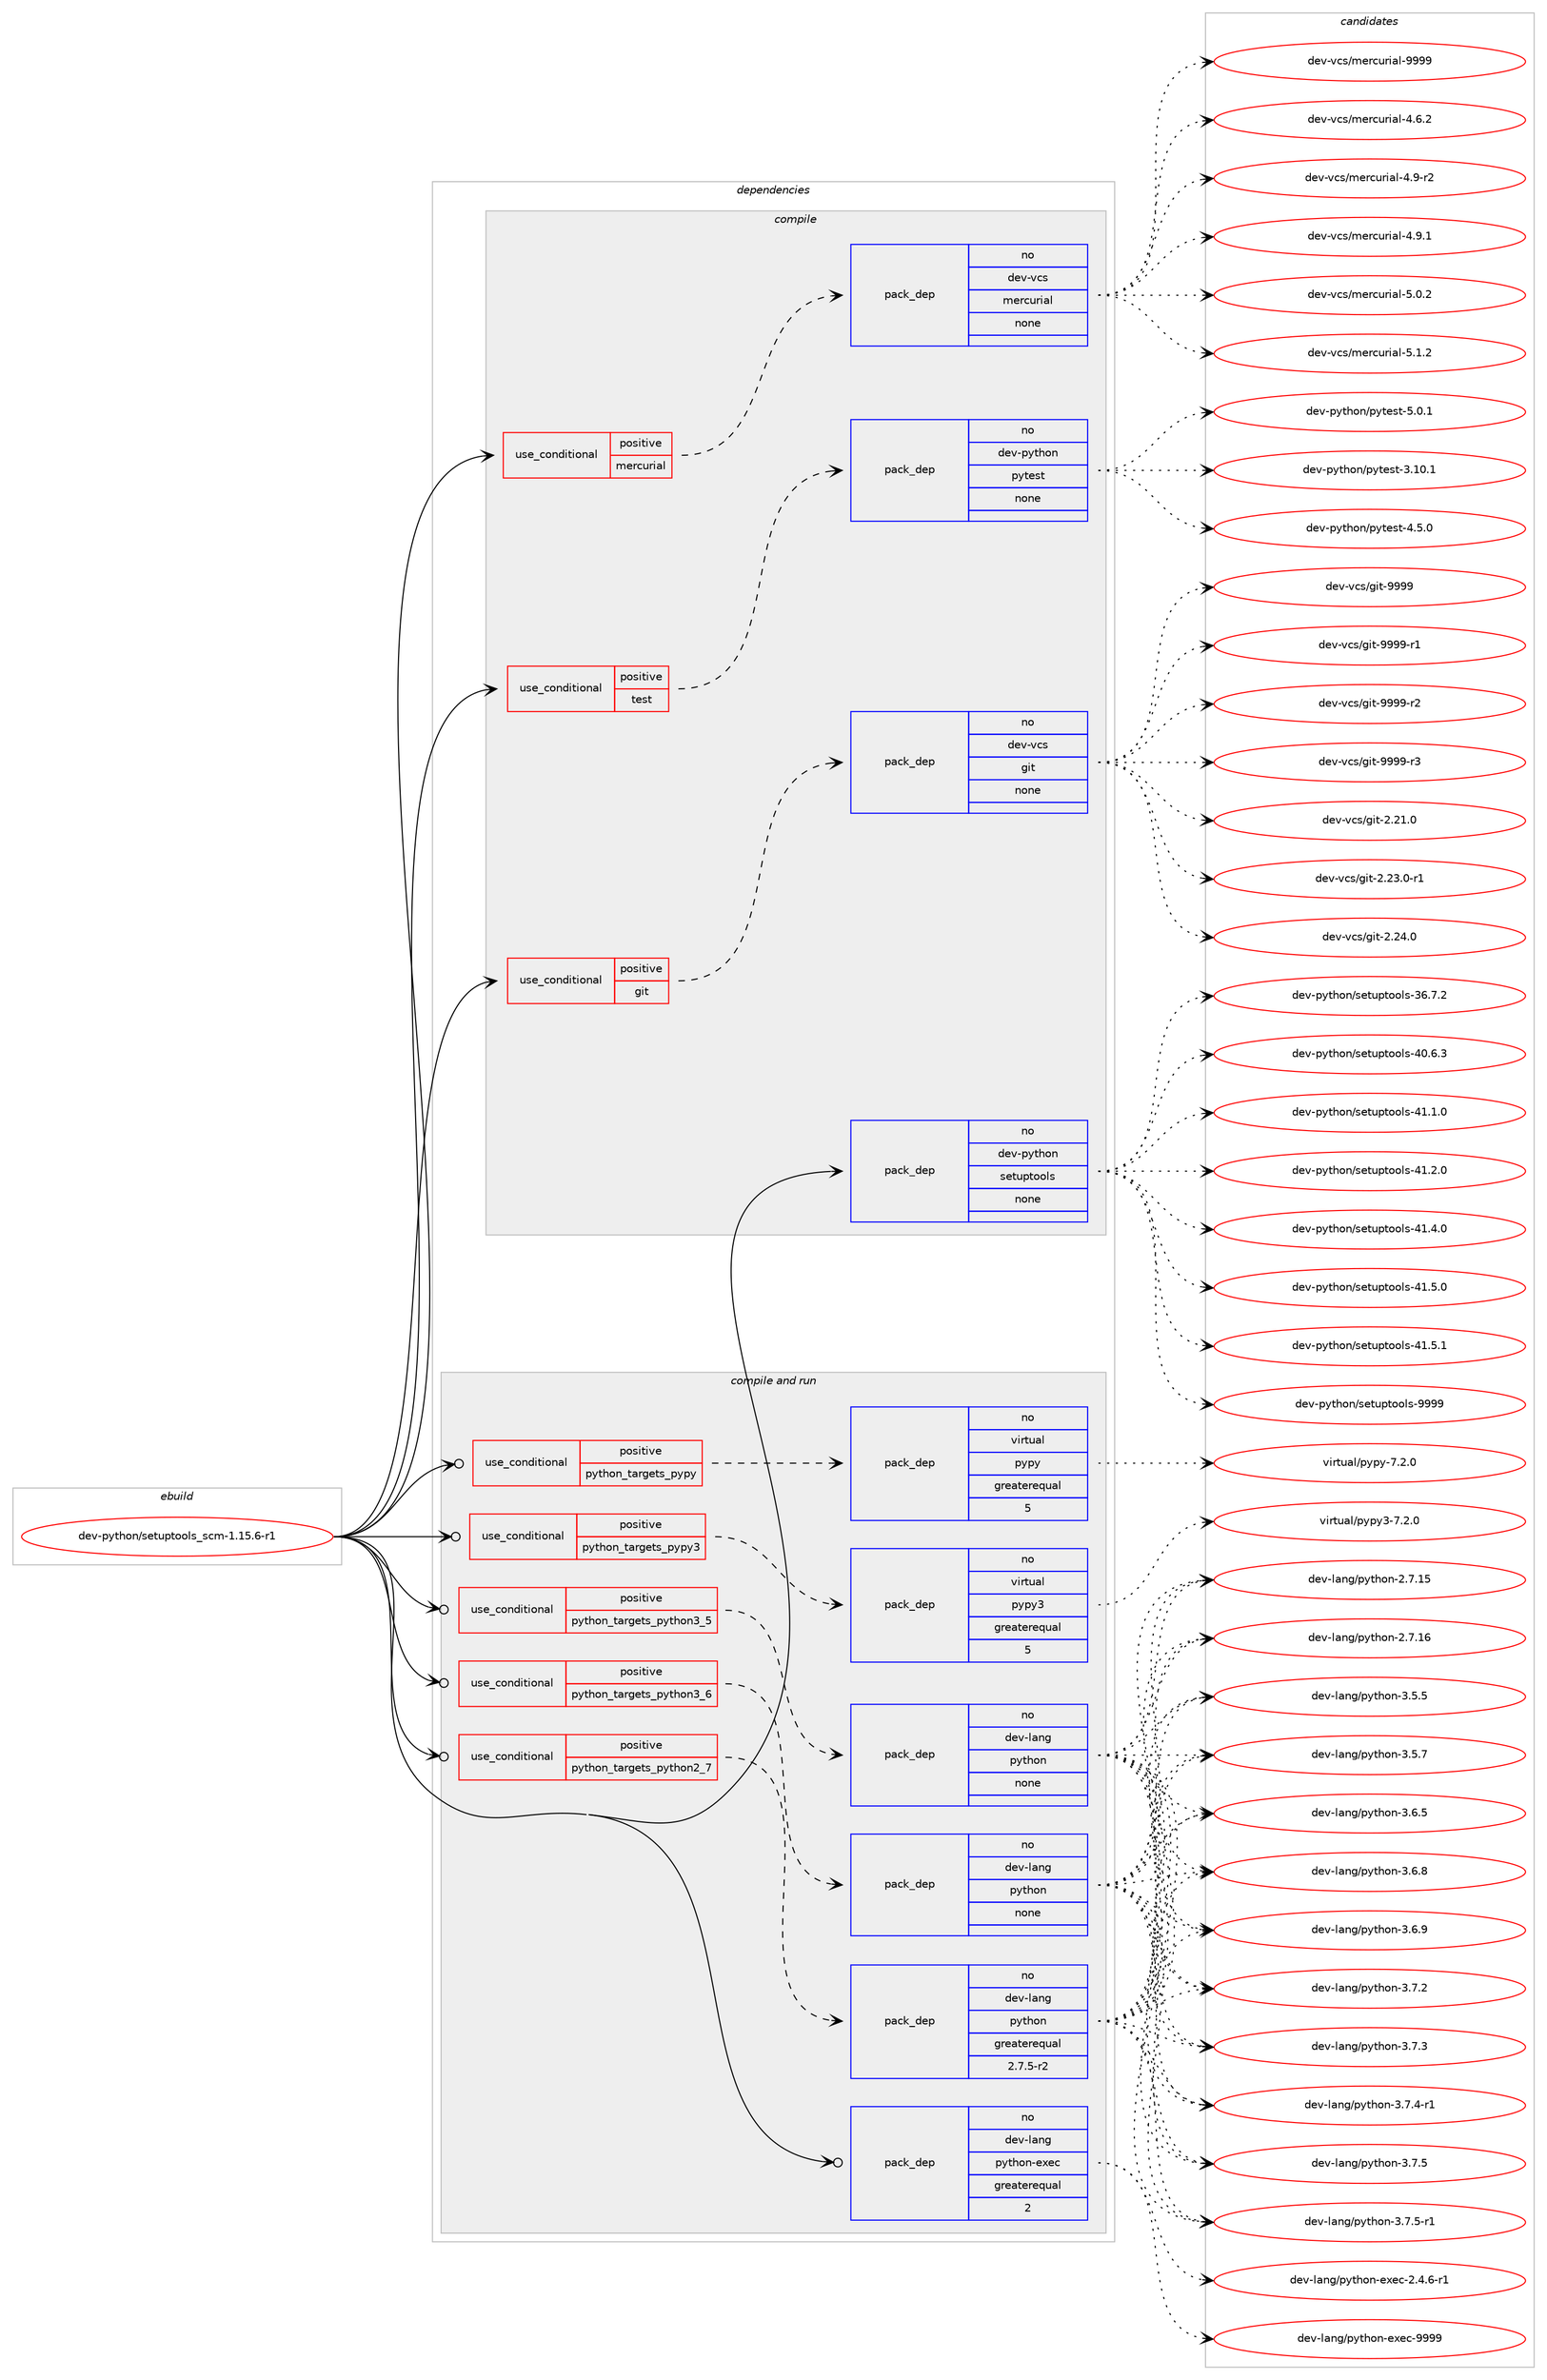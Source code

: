 digraph prolog {

# *************
# Graph options
# *************

newrank=true;
concentrate=true;
compound=true;
graph [rankdir=LR,fontname=Helvetica,fontsize=10,ranksep=1.5];#, ranksep=2.5, nodesep=0.2];
edge  [arrowhead=vee];
node  [fontname=Helvetica,fontsize=10];

# **********
# The ebuild
# **********

subgraph cluster_leftcol {
color=gray;
rank=same;
label=<<i>ebuild</i>>;
id [label="dev-python/setuptools_scm-1.15.6-r1", color=red, width=4, href="../dev-python/setuptools_scm-1.15.6-r1.svg"];
}

# ****************
# The dependencies
# ****************

subgraph cluster_midcol {
color=gray;
label=<<i>dependencies</i>>;
subgraph cluster_compile {
fillcolor="#eeeeee";
style=filled;
label=<<i>compile</i>>;
subgraph cond149273 {
dependency637030 [label=<<TABLE BORDER="0" CELLBORDER="1" CELLSPACING="0" CELLPADDING="4"><TR><TD ROWSPAN="3" CELLPADDING="10">use_conditional</TD></TR><TR><TD>positive</TD></TR><TR><TD>git</TD></TR></TABLE>>, shape=none, color=red];
subgraph pack475876 {
dependency637031 [label=<<TABLE BORDER="0" CELLBORDER="1" CELLSPACING="0" CELLPADDING="4" WIDTH="220"><TR><TD ROWSPAN="6" CELLPADDING="30">pack_dep</TD></TR><TR><TD WIDTH="110">no</TD></TR><TR><TD>dev-vcs</TD></TR><TR><TD>git</TD></TR><TR><TD>none</TD></TR><TR><TD></TD></TR></TABLE>>, shape=none, color=blue];
}
dependency637030:e -> dependency637031:w [weight=20,style="dashed",arrowhead="vee"];
}
id:e -> dependency637030:w [weight=20,style="solid",arrowhead="vee"];
subgraph cond149274 {
dependency637032 [label=<<TABLE BORDER="0" CELLBORDER="1" CELLSPACING="0" CELLPADDING="4"><TR><TD ROWSPAN="3" CELLPADDING="10">use_conditional</TD></TR><TR><TD>positive</TD></TR><TR><TD>mercurial</TD></TR></TABLE>>, shape=none, color=red];
subgraph pack475877 {
dependency637033 [label=<<TABLE BORDER="0" CELLBORDER="1" CELLSPACING="0" CELLPADDING="4" WIDTH="220"><TR><TD ROWSPAN="6" CELLPADDING="30">pack_dep</TD></TR><TR><TD WIDTH="110">no</TD></TR><TR><TD>dev-vcs</TD></TR><TR><TD>mercurial</TD></TR><TR><TD>none</TD></TR><TR><TD></TD></TR></TABLE>>, shape=none, color=blue];
}
dependency637032:e -> dependency637033:w [weight=20,style="dashed",arrowhead="vee"];
}
id:e -> dependency637032:w [weight=20,style="solid",arrowhead="vee"];
subgraph cond149275 {
dependency637034 [label=<<TABLE BORDER="0" CELLBORDER="1" CELLSPACING="0" CELLPADDING="4"><TR><TD ROWSPAN="3" CELLPADDING="10">use_conditional</TD></TR><TR><TD>positive</TD></TR><TR><TD>test</TD></TR></TABLE>>, shape=none, color=red];
subgraph pack475878 {
dependency637035 [label=<<TABLE BORDER="0" CELLBORDER="1" CELLSPACING="0" CELLPADDING="4" WIDTH="220"><TR><TD ROWSPAN="6" CELLPADDING="30">pack_dep</TD></TR><TR><TD WIDTH="110">no</TD></TR><TR><TD>dev-python</TD></TR><TR><TD>pytest</TD></TR><TR><TD>none</TD></TR><TR><TD></TD></TR></TABLE>>, shape=none, color=blue];
}
dependency637034:e -> dependency637035:w [weight=20,style="dashed",arrowhead="vee"];
}
id:e -> dependency637034:w [weight=20,style="solid",arrowhead="vee"];
subgraph pack475879 {
dependency637036 [label=<<TABLE BORDER="0" CELLBORDER="1" CELLSPACING="0" CELLPADDING="4" WIDTH="220"><TR><TD ROWSPAN="6" CELLPADDING="30">pack_dep</TD></TR><TR><TD WIDTH="110">no</TD></TR><TR><TD>dev-python</TD></TR><TR><TD>setuptools</TD></TR><TR><TD>none</TD></TR><TR><TD></TD></TR></TABLE>>, shape=none, color=blue];
}
id:e -> dependency637036:w [weight=20,style="solid",arrowhead="vee"];
}
subgraph cluster_compileandrun {
fillcolor="#eeeeee";
style=filled;
label=<<i>compile and run</i>>;
subgraph cond149276 {
dependency637037 [label=<<TABLE BORDER="0" CELLBORDER="1" CELLSPACING="0" CELLPADDING="4"><TR><TD ROWSPAN="3" CELLPADDING="10">use_conditional</TD></TR><TR><TD>positive</TD></TR><TR><TD>python_targets_pypy</TD></TR></TABLE>>, shape=none, color=red];
subgraph pack475880 {
dependency637038 [label=<<TABLE BORDER="0" CELLBORDER="1" CELLSPACING="0" CELLPADDING="4" WIDTH="220"><TR><TD ROWSPAN="6" CELLPADDING="30">pack_dep</TD></TR><TR><TD WIDTH="110">no</TD></TR><TR><TD>virtual</TD></TR><TR><TD>pypy</TD></TR><TR><TD>greaterequal</TD></TR><TR><TD>5</TD></TR></TABLE>>, shape=none, color=blue];
}
dependency637037:e -> dependency637038:w [weight=20,style="dashed",arrowhead="vee"];
}
id:e -> dependency637037:w [weight=20,style="solid",arrowhead="odotvee"];
subgraph cond149277 {
dependency637039 [label=<<TABLE BORDER="0" CELLBORDER="1" CELLSPACING="0" CELLPADDING="4"><TR><TD ROWSPAN="3" CELLPADDING="10">use_conditional</TD></TR><TR><TD>positive</TD></TR><TR><TD>python_targets_pypy3</TD></TR></TABLE>>, shape=none, color=red];
subgraph pack475881 {
dependency637040 [label=<<TABLE BORDER="0" CELLBORDER="1" CELLSPACING="0" CELLPADDING="4" WIDTH="220"><TR><TD ROWSPAN="6" CELLPADDING="30">pack_dep</TD></TR><TR><TD WIDTH="110">no</TD></TR><TR><TD>virtual</TD></TR><TR><TD>pypy3</TD></TR><TR><TD>greaterequal</TD></TR><TR><TD>5</TD></TR></TABLE>>, shape=none, color=blue];
}
dependency637039:e -> dependency637040:w [weight=20,style="dashed",arrowhead="vee"];
}
id:e -> dependency637039:w [weight=20,style="solid",arrowhead="odotvee"];
subgraph cond149278 {
dependency637041 [label=<<TABLE BORDER="0" CELLBORDER="1" CELLSPACING="0" CELLPADDING="4"><TR><TD ROWSPAN="3" CELLPADDING="10">use_conditional</TD></TR><TR><TD>positive</TD></TR><TR><TD>python_targets_python2_7</TD></TR></TABLE>>, shape=none, color=red];
subgraph pack475882 {
dependency637042 [label=<<TABLE BORDER="0" CELLBORDER="1" CELLSPACING="0" CELLPADDING="4" WIDTH="220"><TR><TD ROWSPAN="6" CELLPADDING="30">pack_dep</TD></TR><TR><TD WIDTH="110">no</TD></TR><TR><TD>dev-lang</TD></TR><TR><TD>python</TD></TR><TR><TD>greaterequal</TD></TR><TR><TD>2.7.5-r2</TD></TR></TABLE>>, shape=none, color=blue];
}
dependency637041:e -> dependency637042:w [weight=20,style="dashed",arrowhead="vee"];
}
id:e -> dependency637041:w [weight=20,style="solid",arrowhead="odotvee"];
subgraph cond149279 {
dependency637043 [label=<<TABLE BORDER="0" CELLBORDER="1" CELLSPACING="0" CELLPADDING="4"><TR><TD ROWSPAN="3" CELLPADDING="10">use_conditional</TD></TR><TR><TD>positive</TD></TR><TR><TD>python_targets_python3_5</TD></TR></TABLE>>, shape=none, color=red];
subgraph pack475883 {
dependency637044 [label=<<TABLE BORDER="0" CELLBORDER="1" CELLSPACING="0" CELLPADDING="4" WIDTH="220"><TR><TD ROWSPAN="6" CELLPADDING="30">pack_dep</TD></TR><TR><TD WIDTH="110">no</TD></TR><TR><TD>dev-lang</TD></TR><TR><TD>python</TD></TR><TR><TD>none</TD></TR><TR><TD></TD></TR></TABLE>>, shape=none, color=blue];
}
dependency637043:e -> dependency637044:w [weight=20,style="dashed",arrowhead="vee"];
}
id:e -> dependency637043:w [weight=20,style="solid",arrowhead="odotvee"];
subgraph cond149280 {
dependency637045 [label=<<TABLE BORDER="0" CELLBORDER="1" CELLSPACING="0" CELLPADDING="4"><TR><TD ROWSPAN="3" CELLPADDING="10">use_conditional</TD></TR><TR><TD>positive</TD></TR><TR><TD>python_targets_python3_6</TD></TR></TABLE>>, shape=none, color=red];
subgraph pack475884 {
dependency637046 [label=<<TABLE BORDER="0" CELLBORDER="1" CELLSPACING="0" CELLPADDING="4" WIDTH="220"><TR><TD ROWSPAN="6" CELLPADDING="30">pack_dep</TD></TR><TR><TD WIDTH="110">no</TD></TR><TR><TD>dev-lang</TD></TR><TR><TD>python</TD></TR><TR><TD>none</TD></TR><TR><TD></TD></TR></TABLE>>, shape=none, color=blue];
}
dependency637045:e -> dependency637046:w [weight=20,style="dashed",arrowhead="vee"];
}
id:e -> dependency637045:w [weight=20,style="solid",arrowhead="odotvee"];
subgraph pack475885 {
dependency637047 [label=<<TABLE BORDER="0" CELLBORDER="1" CELLSPACING="0" CELLPADDING="4" WIDTH="220"><TR><TD ROWSPAN="6" CELLPADDING="30">pack_dep</TD></TR><TR><TD WIDTH="110">no</TD></TR><TR><TD>dev-lang</TD></TR><TR><TD>python-exec</TD></TR><TR><TD>greaterequal</TD></TR><TR><TD>2</TD></TR></TABLE>>, shape=none, color=blue];
}
id:e -> dependency637047:w [weight=20,style="solid",arrowhead="odotvee"];
}
subgraph cluster_run {
fillcolor="#eeeeee";
style=filled;
label=<<i>run</i>>;
}
}

# **************
# The candidates
# **************

subgraph cluster_choices {
rank=same;
color=gray;
label=<<i>candidates</i>>;

subgraph choice475876 {
color=black;
nodesep=1;
choice10010111845118991154710310511645504650494648 [label="dev-vcs/git-2.21.0", color=red, width=4,href="../dev-vcs/git-2.21.0.svg"];
choice100101118451189911547103105116455046505146484511449 [label="dev-vcs/git-2.23.0-r1", color=red, width=4,href="../dev-vcs/git-2.23.0-r1.svg"];
choice10010111845118991154710310511645504650524648 [label="dev-vcs/git-2.24.0", color=red, width=4,href="../dev-vcs/git-2.24.0.svg"];
choice1001011184511899115471031051164557575757 [label="dev-vcs/git-9999", color=red, width=4,href="../dev-vcs/git-9999.svg"];
choice10010111845118991154710310511645575757574511449 [label="dev-vcs/git-9999-r1", color=red, width=4,href="../dev-vcs/git-9999-r1.svg"];
choice10010111845118991154710310511645575757574511450 [label="dev-vcs/git-9999-r2", color=red, width=4,href="../dev-vcs/git-9999-r2.svg"];
choice10010111845118991154710310511645575757574511451 [label="dev-vcs/git-9999-r3", color=red, width=4,href="../dev-vcs/git-9999-r3.svg"];
dependency637031:e -> choice10010111845118991154710310511645504650494648:w [style=dotted,weight="100"];
dependency637031:e -> choice100101118451189911547103105116455046505146484511449:w [style=dotted,weight="100"];
dependency637031:e -> choice10010111845118991154710310511645504650524648:w [style=dotted,weight="100"];
dependency637031:e -> choice1001011184511899115471031051164557575757:w [style=dotted,weight="100"];
dependency637031:e -> choice10010111845118991154710310511645575757574511449:w [style=dotted,weight="100"];
dependency637031:e -> choice10010111845118991154710310511645575757574511450:w [style=dotted,weight="100"];
dependency637031:e -> choice10010111845118991154710310511645575757574511451:w [style=dotted,weight="100"];
}
subgraph choice475877 {
color=black;
nodesep=1;
choice1001011184511899115471091011149911711410597108455246544650 [label="dev-vcs/mercurial-4.6.2", color=red, width=4,href="../dev-vcs/mercurial-4.6.2.svg"];
choice1001011184511899115471091011149911711410597108455246574511450 [label="dev-vcs/mercurial-4.9-r2", color=red, width=4,href="../dev-vcs/mercurial-4.9-r2.svg"];
choice1001011184511899115471091011149911711410597108455246574649 [label="dev-vcs/mercurial-4.9.1", color=red, width=4,href="../dev-vcs/mercurial-4.9.1.svg"];
choice1001011184511899115471091011149911711410597108455346484650 [label="dev-vcs/mercurial-5.0.2", color=red, width=4,href="../dev-vcs/mercurial-5.0.2.svg"];
choice1001011184511899115471091011149911711410597108455346494650 [label="dev-vcs/mercurial-5.1.2", color=red, width=4,href="../dev-vcs/mercurial-5.1.2.svg"];
choice10010111845118991154710910111499117114105971084557575757 [label="dev-vcs/mercurial-9999", color=red, width=4,href="../dev-vcs/mercurial-9999.svg"];
dependency637033:e -> choice1001011184511899115471091011149911711410597108455246544650:w [style=dotted,weight="100"];
dependency637033:e -> choice1001011184511899115471091011149911711410597108455246574511450:w [style=dotted,weight="100"];
dependency637033:e -> choice1001011184511899115471091011149911711410597108455246574649:w [style=dotted,weight="100"];
dependency637033:e -> choice1001011184511899115471091011149911711410597108455346484650:w [style=dotted,weight="100"];
dependency637033:e -> choice1001011184511899115471091011149911711410597108455346494650:w [style=dotted,weight="100"];
dependency637033:e -> choice10010111845118991154710910111499117114105971084557575757:w [style=dotted,weight="100"];
}
subgraph choice475878 {
color=black;
nodesep=1;
choice100101118451121211161041111104711212111610111511645514649484649 [label="dev-python/pytest-3.10.1", color=red, width=4,href="../dev-python/pytest-3.10.1.svg"];
choice1001011184511212111610411111047112121116101115116455246534648 [label="dev-python/pytest-4.5.0", color=red, width=4,href="../dev-python/pytest-4.5.0.svg"];
choice1001011184511212111610411111047112121116101115116455346484649 [label="dev-python/pytest-5.0.1", color=red, width=4,href="../dev-python/pytest-5.0.1.svg"];
dependency637035:e -> choice100101118451121211161041111104711212111610111511645514649484649:w [style=dotted,weight="100"];
dependency637035:e -> choice1001011184511212111610411111047112121116101115116455246534648:w [style=dotted,weight="100"];
dependency637035:e -> choice1001011184511212111610411111047112121116101115116455346484649:w [style=dotted,weight="100"];
}
subgraph choice475879 {
color=black;
nodesep=1;
choice100101118451121211161041111104711510111611711211611111110811545515446554650 [label="dev-python/setuptools-36.7.2", color=red, width=4,href="../dev-python/setuptools-36.7.2.svg"];
choice100101118451121211161041111104711510111611711211611111110811545524846544651 [label="dev-python/setuptools-40.6.3", color=red, width=4,href="../dev-python/setuptools-40.6.3.svg"];
choice100101118451121211161041111104711510111611711211611111110811545524946494648 [label="dev-python/setuptools-41.1.0", color=red, width=4,href="../dev-python/setuptools-41.1.0.svg"];
choice100101118451121211161041111104711510111611711211611111110811545524946504648 [label="dev-python/setuptools-41.2.0", color=red, width=4,href="../dev-python/setuptools-41.2.0.svg"];
choice100101118451121211161041111104711510111611711211611111110811545524946524648 [label="dev-python/setuptools-41.4.0", color=red, width=4,href="../dev-python/setuptools-41.4.0.svg"];
choice100101118451121211161041111104711510111611711211611111110811545524946534648 [label="dev-python/setuptools-41.5.0", color=red, width=4,href="../dev-python/setuptools-41.5.0.svg"];
choice100101118451121211161041111104711510111611711211611111110811545524946534649 [label="dev-python/setuptools-41.5.1", color=red, width=4,href="../dev-python/setuptools-41.5.1.svg"];
choice10010111845112121116104111110471151011161171121161111111081154557575757 [label="dev-python/setuptools-9999", color=red, width=4,href="../dev-python/setuptools-9999.svg"];
dependency637036:e -> choice100101118451121211161041111104711510111611711211611111110811545515446554650:w [style=dotted,weight="100"];
dependency637036:e -> choice100101118451121211161041111104711510111611711211611111110811545524846544651:w [style=dotted,weight="100"];
dependency637036:e -> choice100101118451121211161041111104711510111611711211611111110811545524946494648:w [style=dotted,weight="100"];
dependency637036:e -> choice100101118451121211161041111104711510111611711211611111110811545524946504648:w [style=dotted,weight="100"];
dependency637036:e -> choice100101118451121211161041111104711510111611711211611111110811545524946524648:w [style=dotted,weight="100"];
dependency637036:e -> choice100101118451121211161041111104711510111611711211611111110811545524946534648:w [style=dotted,weight="100"];
dependency637036:e -> choice100101118451121211161041111104711510111611711211611111110811545524946534649:w [style=dotted,weight="100"];
dependency637036:e -> choice10010111845112121116104111110471151011161171121161111111081154557575757:w [style=dotted,weight="100"];
}
subgraph choice475880 {
color=black;
nodesep=1;
choice1181051141161179710847112121112121455546504648 [label="virtual/pypy-7.2.0", color=red, width=4,href="../virtual/pypy-7.2.0.svg"];
dependency637038:e -> choice1181051141161179710847112121112121455546504648:w [style=dotted,weight="100"];
}
subgraph choice475881 {
color=black;
nodesep=1;
choice118105114116117971084711212111212151455546504648 [label="virtual/pypy3-7.2.0", color=red, width=4,href="../virtual/pypy3-7.2.0.svg"];
dependency637040:e -> choice118105114116117971084711212111212151455546504648:w [style=dotted,weight="100"];
}
subgraph choice475882 {
color=black;
nodesep=1;
choice10010111845108971101034711212111610411111045504655464953 [label="dev-lang/python-2.7.15", color=red, width=4,href="../dev-lang/python-2.7.15.svg"];
choice10010111845108971101034711212111610411111045504655464954 [label="dev-lang/python-2.7.16", color=red, width=4,href="../dev-lang/python-2.7.16.svg"];
choice100101118451089711010347112121116104111110455146534653 [label="dev-lang/python-3.5.5", color=red, width=4,href="../dev-lang/python-3.5.5.svg"];
choice100101118451089711010347112121116104111110455146534655 [label="dev-lang/python-3.5.7", color=red, width=4,href="../dev-lang/python-3.5.7.svg"];
choice100101118451089711010347112121116104111110455146544653 [label="dev-lang/python-3.6.5", color=red, width=4,href="../dev-lang/python-3.6.5.svg"];
choice100101118451089711010347112121116104111110455146544656 [label="dev-lang/python-3.6.8", color=red, width=4,href="../dev-lang/python-3.6.8.svg"];
choice100101118451089711010347112121116104111110455146544657 [label="dev-lang/python-3.6.9", color=red, width=4,href="../dev-lang/python-3.6.9.svg"];
choice100101118451089711010347112121116104111110455146554650 [label="dev-lang/python-3.7.2", color=red, width=4,href="../dev-lang/python-3.7.2.svg"];
choice100101118451089711010347112121116104111110455146554651 [label="dev-lang/python-3.7.3", color=red, width=4,href="../dev-lang/python-3.7.3.svg"];
choice1001011184510897110103471121211161041111104551465546524511449 [label="dev-lang/python-3.7.4-r1", color=red, width=4,href="../dev-lang/python-3.7.4-r1.svg"];
choice100101118451089711010347112121116104111110455146554653 [label="dev-lang/python-3.7.5", color=red, width=4,href="../dev-lang/python-3.7.5.svg"];
choice1001011184510897110103471121211161041111104551465546534511449 [label="dev-lang/python-3.7.5-r1", color=red, width=4,href="../dev-lang/python-3.7.5-r1.svg"];
dependency637042:e -> choice10010111845108971101034711212111610411111045504655464953:w [style=dotted,weight="100"];
dependency637042:e -> choice10010111845108971101034711212111610411111045504655464954:w [style=dotted,weight="100"];
dependency637042:e -> choice100101118451089711010347112121116104111110455146534653:w [style=dotted,weight="100"];
dependency637042:e -> choice100101118451089711010347112121116104111110455146534655:w [style=dotted,weight="100"];
dependency637042:e -> choice100101118451089711010347112121116104111110455146544653:w [style=dotted,weight="100"];
dependency637042:e -> choice100101118451089711010347112121116104111110455146544656:w [style=dotted,weight="100"];
dependency637042:e -> choice100101118451089711010347112121116104111110455146544657:w [style=dotted,weight="100"];
dependency637042:e -> choice100101118451089711010347112121116104111110455146554650:w [style=dotted,weight="100"];
dependency637042:e -> choice100101118451089711010347112121116104111110455146554651:w [style=dotted,weight="100"];
dependency637042:e -> choice1001011184510897110103471121211161041111104551465546524511449:w [style=dotted,weight="100"];
dependency637042:e -> choice100101118451089711010347112121116104111110455146554653:w [style=dotted,weight="100"];
dependency637042:e -> choice1001011184510897110103471121211161041111104551465546534511449:w [style=dotted,weight="100"];
}
subgraph choice475883 {
color=black;
nodesep=1;
choice10010111845108971101034711212111610411111045504655464953 [label="dev-lang/python-2.7.15", color=red, width=4,href="../dev-lang/python-2.7.15.svg"];
choice10010111845108971101034711212111610411111045504655464954 [label="dev-lang/python-2.7.16", color=red, width=4,href="../dev-lang/python-2.7.16.svg"];
choice100101118451089711010347112121116104111110455146534653 [label="dev-lang/python-3.5.5", color=red, width=4,href="../dev-lang/python-3.5.5.svg"];
choice100101118451089711010347112121116104111110455146534655 [label="dev-lang/python-3.5.7", color=red, width=4,href="../dev-lang/python-3.5.7.svg"];
choice100101118451089711010347112121116104111110455146544653 [label="dev-lang/python-3.6.5", color=red, width=4,href="../dev-lang/python-3.6.5.svg"];
choice100101118451089711010347112121116104111110455146544656 [label="dev-lang/python-3.6.8", color=red, width=4,href="../dev-lang/python-3.6.8.svg"];
choice100101118451089711010347112121116104111110455146544657 [label="dev-lang/python-3.6.9", color=red, width=4,href="../dev-lang/python-3.6.9.svg"];
choice100101118451089711010347112121116104111110455146554650 [label="dev-lang/python-3.7.2", color=red, width=4,href="../dev-lang/python-3.7.2.svg"];
choice100101118451089711010347112121116104111110455146554651 [label="dev-lang/python-3.7.3", color=red, width=4,href="../dev-lang/python-3.7.3.svg"];
choice1001011184510897110103471121211161041111104551465546524511449 [label="dev-lang/python-3.7.4-r1", color=red, width=4,href="../dev-lang/python-3.7.4-r1.svg"];
choice100101118451089711010347112121116104111110455146554653 [label="dev-lang/python-3.7.5", color=red, width=4,href="../dev-lang/python-3.7.5.svg"];
choice1001011184510897110103471121211161041111104551465546534511449 [label="dev-lang/python-3.7.5-r1", color=red, width=4,href="../dev-lang/python-3.7.5-r1.svg"];
dependency637044:e -> choice10010111845108971101034711212111610411111045504655464953:w [style=dotted,weight="100"];
dependency637044:e -> choice10010111845108971101034711212111610411111045504655464954:w [style=dotted,weight="100"];
dependency637044:e -> choice100101118451089711010347112121116104111110455146534653:w [style=dotted,weight="100"];
dependency637044:e -> choice100101118451089711010347112121116104111110455146534655:w [style=dotted,weight="100"];
dependency637044:e -> choice100101118451089711010347112121116104111110455146544653:w [style=dotted,weight="100"];
dependency637044:e -> choice100101118451089711010347112121116104111110455146544656:w [style=dotted,weight="100"];
dependency637044:e -> choice100101118451089711010347112121116104111110455146544657:w [style=dotted,weight="100"];
dependency637044:e -> choice100101118451089711010347112121116104111110455146554650:w [style=dotted,weight="100"];
dependency637044:e -> choice100101118451089711010347112121116104111110455146554651:w [style=dotted,weight="100"];
dependency637044:e -> choice1001011184510897110103471121211161041111104551465546524511449:w [style=dotted,weight="100"];
dependency637044:e -> choice100101118451089711010347112121116104111110455146554653:w [style=dotted,weight="100"];
dependency637044:e -> choice1001011184510897110103471121211161041111104551465546534511449:w [style=dotted,weight="100"];
}
subgraph choice475884 {
color=black;
nodesep=1;
choice10010111845108971101034711212111610411111045504655464953 [label="dev-lang/python-2.7.15", color=red, width=4,href="../dev-lang/python-2.7.15.svg"];
choice10010111845108971101034711212111610411111045504655464954 [label="dev-lang/python-2.7.16", color=red, width=4,href="../dev-lang/python-2.7.16.svg"];
choice100101118451089711010347112121116104111110455146534653 [label="dev-lang/python-3.5.5", color=red, width=4,href="../dev-lang/python-3.5.5.svg"];
choice100101118451089711010347112121116104111110455146534655 [label="dev-lang/python-3.5.7", color=red, width=4,href="../dev-lang/python-3.5.7.svg"];
choice100101118451089711010347112121116104111110455146544653 [label="dev-lang/python-3.6.5", color=red, width=4,href="../dev-lang/python-3.6.5.svg"];
choice100101118451089711010347112121116104111110455146544656 [label="dev-lang/python-3.6.8", color=red, width=4,href="../dev-lang/python-3.6.8.svg"];
choice100101118451089711010347112121116104111110455146544657 [label="dev-lang/python-3.6.9", color=red, width=4,href="../dev-lang/python-3.6.9.svg"];
choice100101118451089711010347112121116104111110455146554650 [label="dev-lang/python-3.7.2", color=red, width=4,href="../dev-lang/python-3.7.2.svg"];
choice100101118451089711010347112121116104111110455146554651 [label="dev-lang/python-3.7.3", color=red, width=4,href="../dev-lang/python-3.7.3.svg"];
choice1001011184510897110103471121211161041111104551465546524511449 [label="dev-lang/python-3.7.4-r1", color=red, width=4,href="../dev-lang/python-3.7.4-r1.svg"];
choice100101118451089711010347112121116104111110455146554653 [label="dev-lang/python-3.7.5", color=red, width=4,href="../dev-lang/python-3.7.5.svg"];
choice1001011184510897110103471121211161041111104551465546534511449 [label="dev-lang/python-3.7.5-r1", color=red, width=4,href="../dev-lang/python-3.7.5-r1.svg"];
dependency637046:e -> choice10010111845108971101034711212111610411111045504655464953:w [style=dotted,weight="100"];
dependency637046:e -> choice10010111845108971101034711212111610411111045504655464954:w [style=dotted,weight="100"];
dependency637046:e -> choice100101118451089711010347112121116104111110455146534653:w [style=dotted,weight="100"];
dependency637046:e -> choice100101118451089711010347112121116104111110455146534655:w [style=dotted,weight="100"];
dependency637046:e -> choice100101118451089711010347112121116104111110455146544653:w [style=dotted,weight="100"];
dependency637046:e -> choice100101118451089711010347112121116104111110455146544656:w [style=dotted,weight="100"];
dependency637046:e -> choice100101118451089711010347112121116104111110455146544657:w [style=dotted,weight="100"];
dependency637046:e -> choice100101118451089711010347112121116104111110455146554650:w [style=dotted,weight="100"];
dependency637046:e -> choice100101118451089711010347112121116104111110455146554651:w [style=dotted,weight="100"];
dependency637046:e -> choice1001011184510897110103471121211161041111104551465546524511449:w [style=dotted,weight="100"];
dependency637046:e -> choice100101118451089711010347112121116104111110455146554653:w [style=dotted,weight="100"];
dependency637046:e -> choice1001011184510897110103471121211161041111104551465546534511449:w [style=dotted,weight="100"];
}
subgraph choice475885 {
color=black;
nodesep=1;
choice10010111845108971101034711212111610411111045101120101994550465246544511449 [label="dev-lang/python-exec-2.4.6-r1", color=red, width=4,href="../dev-lang/python-exec-2.4.6-r1.svg"];
choice10010111845108971101034711212111610411111045101120101994557575757 [label="dev-lang/python-exec-9999", color=red, width=4,href="../dev-lang/python-exec-9999.svg"];
dependency637047:e -> choice10010111845108971101034711212111610411111045101120101994550465246544511449:w [style=dotted,weight="100"];
dependency637047:e -> choice10010111845108971101034711212111610411111045101120101994557575757:w [style=dotted,weight="100"];
}
}

}
